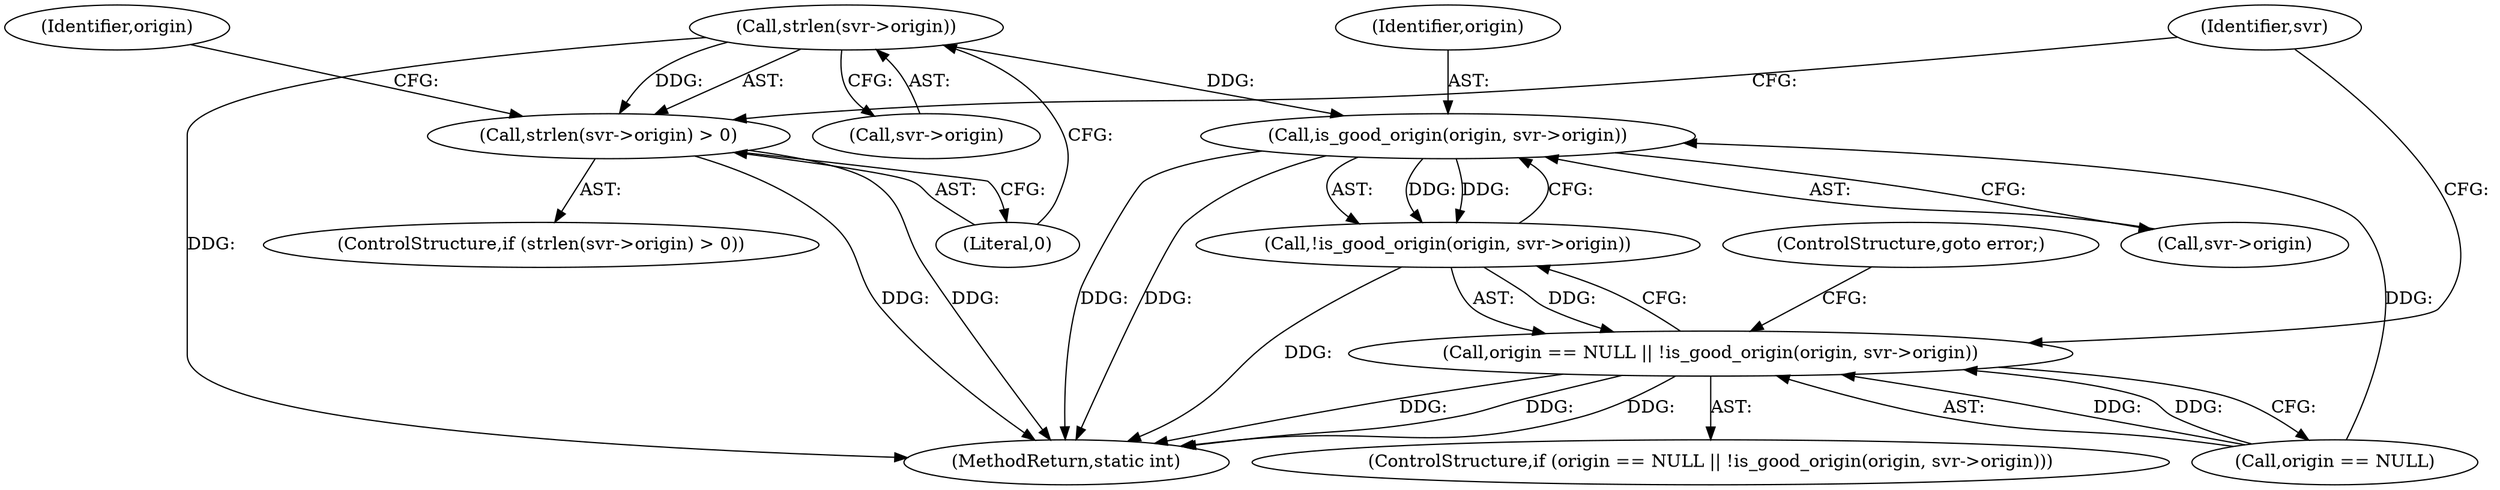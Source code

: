 digraph "0_viabtc_exchange_server_4a7c27bfe98f409623d4d857894d017ff0672cc9#diff-515c81af848352583bff286d6224875f_2@API" {
"1000359" [label="(Call,strlen(svr->origin))"];
"1000358" [label="(Call,strlen(svr->origin) > 0)"];
"1000379" [label="(Call,is_good_origin(origin, svr->origin))"];
"1000378" [label="(Call,!is_good_origin(origin, svr->origin))"];
"1000374" [label="(Call,origin == NULL || !is_good_origin(origin, svr->origin))"];
"1000359" [label="(Call,strlen(svr->origin))"];
"1000378" [label="(Call,!is_good_origin(origin, svr->origin))"];
"1000479" [label="(MethodReturn,static int)"];
"1000379" [label="(Call,is_good_origin(origin, svr->origin))"];
"1000373" [label="(ControlStructure,if (origin == NULL || !is_good_origin(origin, svr->origin)))"];
"1000367" [label="(Identifier,origin)"];
"1000358" [label="(Call,strlen(svr->origin) > 0)"];
"1000374" [label="(Call,origin == NULL || !is_good_origin(origin, svr->origin))"];
"1000388" [label="(Identifier,svr)"];
"1000375" [label="(Call,origin == NULL)"];
"1000360" [label="(Call,svr->origin)"];
"1000363" [label="(Literal,0)"];
"1000380" [label="(Identifier,origin)"];
"1000381" [label="(Call,svr->origin)"];
"1000357" [label="(ControlStructure,if (strlen(svr->origin) > 0))"];
"1000384" [label="(ControlStructure,goto error;)"];
"1000359" -> "1000358"  [label="AST: "];
"1000359" -> "1000360"  [label="CFG: "];
"1000360" -> "1000359"  [label="AST: "];
"1000363" -> "1000359"  [label="CFG: "];
"1000359" -> "1000479"  [label="DDG: "];
"1000359" -> "1000358"  [label="DDG: "];
"1000359" -> "1000379"  [label="DDG: "];
"1000358" -> "1000357"  [label="AST: "];
"1000358" -> "1000363"  [label="CFG: "];
"1000363" -> "1000358"  [label="AST: "];
"1000367" -> "1000358"  [label="CFG: "];
"1000388" -> "1000358"  [label="CFG: "];
"1000358" -> "1000479"  [label="DDG: "];
"1000358" -> "1000479"  [label="DDG: "];
"1000379" -> "1000378"  [label="AST: "];
"1000379" -> "1000381"  [label="CFG: "];
"1000380" -> "1000379"  [label="AST: "];
"1000381" -> "1000379"  [label="AST: "];
"1000378" -> "1000379"  [label="CFG: "];
"1000379" -> "1000479"  [label="DDG: "];
"1000379" -> "1000479"  [label="DDG: "];
"1000379" -> "1000378"  [label="DDG: "];
"1000379" -> "1000378"  [label="DDG: "];
"1000375" -> "1000379"  [label="DDG: "];
"1000378" -> "1000374"  [label="AST: "];
"1000374" -> "1000378"  [label="CFG: "];
"1000378" -> "1000479"  [label="DDG: "];
"1000378" -> "1000374"  [label="DDG: "];
"1000374" -> "1000373"  [label="AST: "];
"1000374" -> "1000375"  [label="CFG: "];
"1000375" -> "1000374"  [label="AST: "];
"1000384" -> "1000374"  [label="CFG: "];
"1000388" -> "1000374"  [label="CFG: "];
"1000374" -> "1000479"  [label="DDG: "];
"1000374" -> "1000479"  [label="DDG: "];
"1000374" -> "1000479"  [label="DDG: "];
"1000375" -> "1000374"  [label="DDG: "];
"1000375" -> "1000374"  [label="DDG: "];
}

